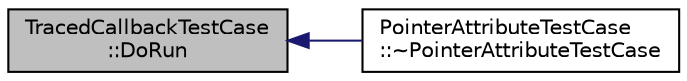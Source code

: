 digraph "TracedCallbackTestCase::DoRun"
{
  edge [fontname="Helvetica",fontsize="10",labelfontname="Helvetica",labelfontsize="10"];
  node [fontname="Helvetica",fontsize="10",shape=record];
  rankdir="LR";
  Node1 [label="TracedCallbackTestCase\l::DoRun",height=0.2,width=0.4,color="black", fillcolor="grey75", style="filled", fontcolor="black"];
  Node1 -> Node2 [dir="back",color="midnightblue",fontsize="10",style="solid"];
  Node2 [label="PointerAttributeTestCase\l::~PointerAttributeTestCase",height=0.2,width=0.4,color="black", fillcolor="white", style="filled",URL="$db/db3/classPointerAttributeTestCase.html#a85d685a722e9657b63da389291973cbf"];
}
